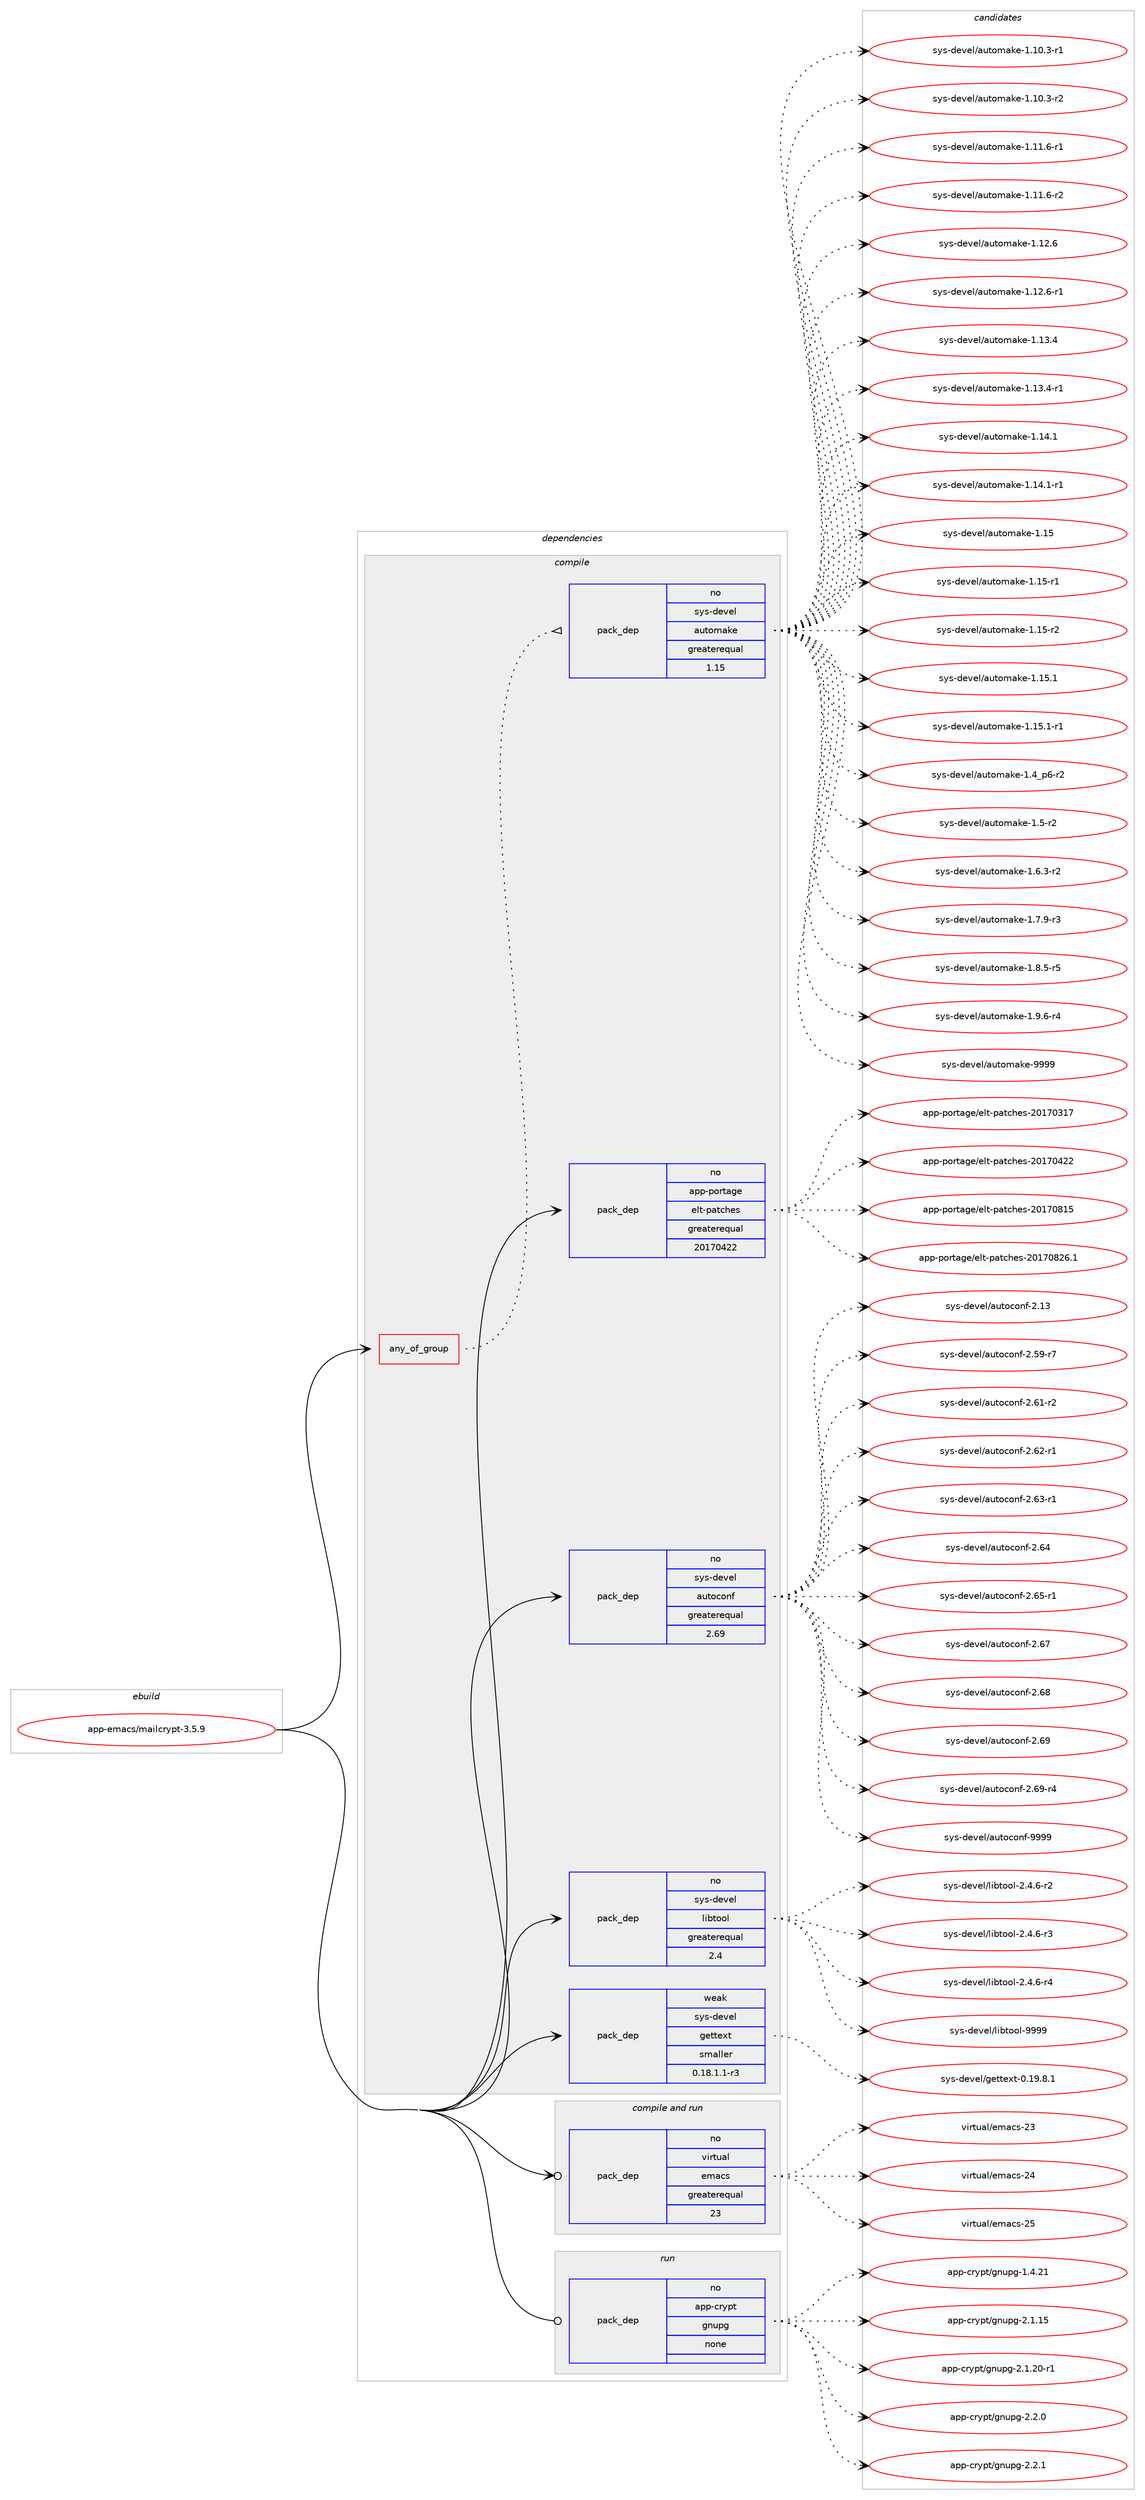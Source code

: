 digraph prolog {

# *************
# Graph options
# *************

newrank=true;
concentrate=true;
compound=true;
graph [rankdir=LR,fontname=Helvetica,fontsize=10,ranksep=1.5];#, ranksep=2.5, nodesep=0.2];
edge  [arrowhead=vee];
node  [fontname=Helvetica,fontsize=10];

# **********
# The ebuild
# **********

subgraph cluster_leftcol {
color=gray;
rank=same;
label=<<i>ebuild</i>>;
id [label="app-emacs/mailcrypt-3.5.9", color=red, width=4, href="../app-emacs/mailcrypt-3.5.9.svg"];
}

# ****************
# The dependencies
# ****************

subgraph cluster_midcol {
color=gray;
label=<<i>dependencies</i>>;
subgraph cluster_compile {
fillcolor="#eeeeee";
style=filled;
label=<<i>compile</i>>;
subgraph any406 {
dependency19958 [label=<<TABLE BORDER="0" CELLBORDER="1" CELLSPACING="0" CELLPADDING="4"><TR><TD CELLPADDING="10">any_of_group</TD></TR></TABLE>>, shape=none, color=red];subgraph pack14621 {
dependency19959 [label=<<TABLE BORDER="0" CELLBORDER="1" CELLSPACING="0" CELLPADDING="4" WIDTH="220"><TR><TD ROWSPAN="6" CELLPADDING="30">pack_dep</TD></TR><TR><TD WIDTH="110">no</TD></TR><TR><TD>sys-devel</TD></TR><TR><TD>automake</TD></TR><TR><TD>greaterequal</TD></TR><TR><TD>1.15</TD></TR></TABLE>>, shape=none, color=blue];
}
dependency19958:e -> dependency19959:w [weight=20,style="dotted",arrowhead="oinv"];
}
id:e -> dependency19958:w [weight=20,style="solid",arrowhead="vee"];
subgraph pack14622 {
dependency19960 [label=<<TABLE BORDER="0" CELLBORDER="1" CELLSPACING="0" CELLPADDING="4" WIDTH="220"><TR><TD ROWSPAN="6" CELLPADDING="30">pack_dep</TD></TR><TR><TD WIDTH="110">no</TD></TR><TR><TD>app-portage</TD></TR><TR><TD>elt-patches</TD></TR><TR><TD>greaterequal</TD></TR><TR><TD>20170422</TD></TR></TABLE>>, shape=none, color=blue];
}
id:e -> dependency19960:w [weight=20,style="solid",arrowhead="vee"];
subgraph pack14623 {
dependency19961 [label=<<TABLE BORDER="0" CELLBORDER="1" CELLSPACING="0" CELLPADDING="4" WIDTH="220"><TR><TD ROWSPAN="6" CELLPADDING="30">pack_dep</TD></TR><TR><TD WIDTH="110">no</TD></TR><TR><TD>sys-devel</TD></TR><TR><TD>autoconf</TD></TR><TR><TD>greaterequal</TD></TR><TR><TD>2.69</TD></TR></TABLE>>, shape=none, color=blue];
}
id:e -> dependency19961:w [weight=20,style="solid",arrowhead="vee"];
subgraph pack14624 {
dependency19962 [label=<<TABLE BORDER="0" CELLBORDER="1" CELLSPACING="0" CELLPADDING="4" WIDTH="220"><TR><TD ROWSPAN="6" CELLPADDING="30">pack_dep</TD></TR><TR><TD WIDTH="110">no</TD></TR><TR><TD>sys-devel</TD></TR><TR><TD>libtool</TD></TR><TR><TD>greaterequal</TD></TR><TR><TD>2.4</TD></TR></TABLE>>, shape=none, color=blue];
}
id:e -> dependency19962:w [weight=20,style="solid",arrowhead="vee"];
subgraph pack14625 {
dependency19963 [label=<<TABLE BORDER="0" CELLBORDER="1" CELLSPACING="0" CELLPADDING="4" WIDTH="220"><TR><TD ROWSPAN="6" CELLPADDING="30">pack_dep</TD></TR><TR><TD WIDTH="110">weak</TD></TR><TR><TD>sys-devel</TD></TR><TR><TD>gettext</TD></TR><TR><TD>smaller</TD></TR><TR><TD>0.18.1.1-r3</TD></TR></TABLE>>, shape=none, color=blue];
}
id:e -> dependency19963:w [weight=20,style="solid",arrowhead="vee"];
}
subgraph cluster_compileandrun {
fillcolor="#eeeeee";
style=filled;
label=<<i>compile and run</i>>;
subgraph pack14626 {
dependency19964 [label=<<TABLE BORDER="0" CELLBORDER="1" CELLSPACING="0" CELLPADDING="4" WIDTH="220"><TR><TD ROWSPAN="6" CELLPADDING="30">pack_dep</TD></TR><TR><TD WIDTH="110">no</TD></TR><TR><TD>virtual</TD></TR><TR><TD>emacs</TD></TR><TR><TD>greaterequal</TD></TR><TR><TD>23</TD></TR></TABLE>>, shape=none, color=blue];
}
id:e -> dependency19964:w [weight=20,style="solid",arrowhead="odotvee"];
}
subgraph cluster_run {
fillcolor="#eeeeee";
style=filled;
label=<<i>run</i>>;
subgraph pack14627 {
dependency19965 [label=<<TABLE BORDER="0" CELLBORDER="1" CELLSPACING="0" CELLPADDING="4" WIDTH="220"><TR><TD ROWSPAN="6" CELLPADDING="30">pack_dep</TD></TR><TR><TD WIDTH="110">no</TD></TR><TR><TD>app-crypt</TD></TR><TR><TD>gnupg</TD></TR><TR><TD>none</TD></TR><TR><TD></TD></TR></TABLE>>, shape=none, color=blue];
}
id:e -> dependency19965:w [weight=20,style="solid",arrowhead="odot"];
}
}

# **************
# The candidates
# **************

subgraph cluster_choices {
rank=same;
color=gray;
label=<<i>candidates</i>>;

subgraph choice14621 {
color=black;
nodesep=1;
choice11512111545100101118101108479711711611110997107101454946494846514511449 [label="sys-devel/automake-1.10.3-r1", color=red, width=4,href="../sys-devel/automake-1.10.3-r1.svg"];
choice11512111545100101118101108479711711611110997107101454946494846514511450 [label="sys-devel/automake-1.10.3-r2", color=red, width=4,href="../sys-devel/automake-1.10.3-r2.svg"];
choice11512111545100101118101108479711711611110997107101454946494946544511449 [label="sys-devel/automake-1.11.6-r1", color=red, width=4,href="../sys-devel/automake-1.11.6-r1.svg"];
choice11512111545100101118101108479711711611110997107101454946494946544511450 [label="sys-devel/automake-1.11.6-r2", color=red, width=4,href="../sys-devel/automake-1.11.6-r2.svg"];
choice1151211154510010111810110847971171161111099710710145494649504654 [label="sys-devel/automake-1.12.6", color=red, width=4,href="../sys-devel/automake-1.12.6.svg"];
choice11512111545100101118101108479711711611110997107101454946495046544511449 [label="sys-devel/automake-1.12.6-r1", color=red, width=4,href="../sys-devel/automake-1.12.6-r1.svg"];
choice1151211154510010111810110847971171161111099710710145494649514652 [label="sys-devel/automake-1.13.4", color=red, width=4,href="../sys-devel/automake-1.13.4.svg"];
choice11512111545100101118101108479711711611110997107101454946495146524511449 [label="sys-devel/automake-1.13.4-r1", color=red, width=4,href="../sys-devel/automake-1.13.4-r1.svg"];
choice1151211154510010111810110847971171161111099710710145494649524649 [label="sys-devel/automake-1.14.1", color=red, width=4,href="../sys-devel/automake-1.14.1.svg"];
choice11512111545100101118101108479711711611110997107101454946495246494511449 [label="sys-devel/automake-1.14.1-r1", color=red, width=4,href="../sys-devel/automake-1.14.1-r1.svg"];
choice115121115451001011181011084797117116111109971071014549464953 [label="sys-devel/automake-1.15", color=red, width=4,href="../sys-devel/automake-1.15.svg"];
choice1151211154510010111810110847971171161111099710710145494649534511449 [label="sys-devel/automake-1.15-r1", color=red, width=4,href="../sys-devel/automake-1.15-r1.svg"];
choice1151211154510010111810110847971171161111099710710145494649534511450 [label="sys-devel/automake-1.15-r2", color=red, width=4,href="../sys-devel/automake-1.15-r2.svg"];
choice1151211154510010111810110847971171161111099710710145494649534649 [label="sys-devel/automake-1.15.1", color=red, width=4,href="../sys-devel/automake-1.15.1.svg"];
choice11512111545100101118101108479711711611110997107101454946495346494511449 [label="sys-devel/automake-1.15.1-r1", color=red, width=4,href="../sys-devel/automake-1.15.1-r1.svg"];
choice115121115451001011181011084797117116111109971071014549465295112544511450 [label="sys-devel/automake-1.4_p6-r2", color=red, width=4,href="../sys-devel/automake-1.4_p6-r2.svg"];
choice11512111545100101118101108479711711611110997107101454946534511450 [label="sys-devel/automake-1.5-r2", color=red, width=4,href="../sys-devel/automake-1.5-r2.svg"];
choice115121115451001011181011084797117116111109971071014549465446514511450 [label="sys-devel/automake-1.6.3-r2", color=red, width=4,href="../sys-devel/automake-1.6.3-r2.svg"];
choice115121115451001011181011084797117116111109971071014549465546574511451 [label="sys-devel/automake-1.7.9-r3", color=red, width=4,href="../sys-devel/automake-1.7.9-r3.svg"];
choice115121115451001011181011084797117116111109971071014549465646534511453 [label="sys-devel/automake-1.8.5-r5", color=red, width=4,href="../sys-devel/automake-1.8.5-r5.svg"];
choice115121115451001011181011084797117116111109971071014549465746544511452 [label="sys-devel/automake-1.9.6-r4", color=red, width=4,href="../sys-devel/automake-1.9.6-r4.svg"];
choice115121115451001011181011084797117116111109971071014557575757 [label="sys-devel/automake-9999", color=red, width=4,href="../sys-devel/automake-9999.svg"];
dependency19959:e -> choice11512111545100101118101108479711711611110997107101454946494846514511449:w [style=dotted,weight="100"];
dependency19959:e -> choice11512111545100101118101108479711711611110997107101454946494846514511450:w [style=dotted,weight="100"];
dependency19959:e -> choice11512111545100101118101108479711711611110997107101454946494946544511449:w [style=dotted,weight="100"];
dependency19959:e -> choice11512111545100101118101108479711711611110997107101454946494946544511450:w [style=dotted,weight="100"];
dependency19959:e -> choice1151211154510010111810110847971171161111099710710145494649504654:w [style=dotted,weight="100"];
dependency19959:e -> choice11512111545100101118101108479711711611110997107101454946495046544511449:w [style=dotted,weight="100"];
dependency19959:e -> choice1151211154510010111810110847971171161111099710710145494649514652:w [style=dotted,weight="100"];
dependency19959:e -> choice11512111545100101118101108479711711611110997107101454946495146524511449:w [style=dotted,weight="100"];
dependency19959:e -> choice1151211154510010111810110847971171161111099710710145494649524649:w [style=dotted,weight="100"];
dependency19959:e -> choice11512111545100101118101108479711711611110997107101454946495246494511449:w [style=dotted,weight="100"];
dependency19959:e -> choice115121115451001011181011084797117116111109971071014549464953:w [style=dotted,weight="100"];
dependency19959:e -> choice1151211154510010111810110847971171161111099710710145494649534511449:w [style=dotted,weight="100"];
dependency19959:e -> choice1151211154510010111810110847971171161111099710710145494649534511450:w [style=dotted,weight="100"];
dependency19959:e -> choice1151211154510010111810110847971171161111099710710145494649534649:w [style=dotted,weight="100"];
dependency19959:e -> choice11512111545100101118101108479711711611110997107101454946495346494511449:w [style=dotted,weight="100"];
dependency19959:e -> choice115121115451001011181011084797117116111109971071014549465295112544511450:w [style=dotted,weight="100"];
dependency19959:e -> choice11512111545100101118101108479711711611110997107101454946534511450:w [style=dotted,weight="100"];
dependency19959:e -> choice115121115451001011181011084797117116111109971071014549465446514511450:w [style=dotted,weight="100"];
dependency19959:e -> choice115121115451001011181011084797117116111109971071014549465546574511451:w [style=dotted,weight="100"];
dependency19959:e -> choice115121115451001011181011084797117116111109971071014549465646534511453:w [style=dotted,weight="100"];
dependency19959:e -> choice115121115451001011181011084797117116111109971071014549465746544511452:w [style=dotted,weight="100"];
dependency19959:e -> choice115121115451001011181011084797117116111109971071014557575757:w [style=dotted,weight="100"];
}
subgraph choice14622 {
color=black;
nodesep=1;
choice97112112451121111141169710310147101108116451129711699104101115455048495548514955 [label="app-portage/elt-patches-20170317", color=red, width=4,href="../app-portage/elt-patches-20170317.svg"];
choice97112112451121111141169710310147101108116451129711699104101115455048495548525050 [label="app-portage/elt-patches-20170422", color=red, width=4,href="../app-portage/elt-patches-20170422.svg"];
choice97112112451121111141169710310147101108116451129711699104101115455048495548564953 [label="app-portage/elt-patches-20170815", color=red, width=4,href="../app-portage/elt-patches-20170815.svg"];
choice971121124511211111411697103101471011081164511297116991041011154550484955485650544649 [label="app-portage/elt-patches-20170826.1", color=red, width=4,href="../app-portage/elt-patches-20170826.1.svg"];
dependency19960:e -> choice97112112451121111141169710310147101108116451129711699104101115455048495548514955:w [style=dotted,weight="100"];
dependency19960:e -> choice97112112451121111141169710310147101108116451129711699104101115455048495548525050:w [style=dotted,weight="100"];
dependency19960:e -> choice97112112451121111141169710310147101108116451129711699104101115455048495548564953:w [style=dotted,weight="100"];
dependency19960:e -> choice971121124511211111411697103101471011081164511297116991041011154550484955485650544649:w [style=dotted,weight="100"];
}
subgraph choice14623 {
color=black;
nodesep=1;
choice115121115451001011181011084797117116111991111101024550464951 [label="sys-devel/autoconf-2.13", color=red, width=4,href="../sys-devel/autoconf-2.13.svg"];
choice1151211154510010111810110847971171161119911111010245504653574511455 [label="sys-devel/autoconf-2.59-r7", color=red, width=4,href="../sys-devel/autoconf-2.59-r7.svg"];
choice1151211154510010111810110847971171161119911111010245504654494511450 [label="sys-devel/autoconf-2.61-r2", color=red, width=4,href="../sys-devel/autoconf-2.61-r2.svg"];
choice1151211154510010111810110847971171161119911111010245504654504511449 [label="sys-devel/autoconf-2.62-r1", color=red, width=4,href="../sys-devel/autoconf-2.62-r1.svg"];
choice1151211154510010111810110847971171161119911111010245504654514511449 [label="sys-devel/autoconf-2.63-r1", color=red, width=4,href="../sys-devel/autoconf-2.63-r1.svg"];
choice115121115451001011181011084797117116111991111101024550465452 [label="sys-devel/autoconf-2.64", color=red, width=4,href="../sys-devel/autoconf-2.64.svg"];
choice1151211154510010111810110847971171161119911111010245504654534511449 [label="sys-devel/autoconf-2.65-r1", color=red, width=4,href="../sys-devel/autoconf-2.65-r1.svg"];
choice115121115451001011181011084797117116111991111101024550465455 [label="sys-devel/autoconf-2.67", color=red, width=4,href="../sys-devel/autoconf-2.67.svg"];
choice115121115451001011181011084797117116111991111101024550465456 [label="sys-devel/autoconf-2.68", color=red, width=4,href="../sys-devel/autoconf-2.68.svg"];
choice115121115451001011181011084797117116111991111101024550465457 [label="sys-devel/autoconf-2.69", color=red, width=4,href="../sys-devel/autoconf-2.69.svg"];
choice1151211154510010111810110847971171161119911111010245504654574511452 [label="sys-devel/autoconf-2.69-r4", color=red, width=4,href="../sys-devel/autoconf-2.69-r4.svg"];
choice115121115451001011181011084797117116111991111101024557575757 [label="sys-devel/autoconf-9999", color=red, width=4,href="../sys-devel/autoconf-9999.svg"];
dependency19961:e -> choice115121115451001011181011084797117116111991111101024550464951:w [style=dotted,weight="100"];
dependency19961:e -> choice1151211154510010111810110847971171161119911111010245504653574511455:w [style=dotted,weight="100"];
dependency19961:e -> choice1151211154510010111810110847971171161119911111010245504654494511450:w [style=dotted,weight="100"];
dependency19961:e -> choice1151211154510010111810110847971171161119911111010245504654504511449:w [style=dotted,weight="100"];
dependency19961:e -> choice1151211154510010111810110847971171161119911111010245504654514511449:w [style=dotted,weight="100"];
dependency19961:e -> choice115121115451001011181011084797117116111991111101024550465452:w [style=dotted,weight="100"];
dependency19961:e -> choice1151211154510010111810110847971171161119911111010245504654534511449:w [style=dotted,weight="100"];
dependency19961:e -> choice115121115451001011181011084797117116111991111101024550465455:w [style=dotted,weight="100"];
dependency19961:e -> choice115121115451001011181011084797117116111991111101024550465456:w [style=dotted,weight="100"];
dependency19961:e -> choice115121115451001011181011084797117116111991111101024550465457:w [style=dotted,weight="100"];
dependency19961:e -> choice1151211154510010111810110847971171161119911111010245504654574511452:w [style=dotted,weight="100"];
dependency19961:e -> choice115121115451001011181011084797117116111991111101024557575757:w [style=dotted,weight="100"];
}
subgraph choice14624 {
color=black;
nodesep=1;
choice1151211154510010111810110847108105981161111111084550465246544511450 [label="sys-devel/libtool-2.4.6-r2", color=red, width=4,href="../sys-devel/libtool-2.4.6-r2.svg"];
choice1151211154510010111810110847108105981161111111084550465246544511451 [label="sys-devel/libtool-2.4.6-r3", color=red, width=4,href="../sys-devel/libtool-2.4.6-r3.svg"];
choice1151211154510010111810110847108105981161111111084550465246544511452 [label="sys-devel/libtool-2.4.6-r4", color=red, width=4,href="../sys-devel/libtool-2.4.6-r4.svg"];
choice1151211154510010111810110847108105981161111111084557575757 [label="sys-devel/libtool-9999", color=red, width=4,href="../sys-devel/libtool-9999.svg"];
dependency19962:e -> choice1151211154510010111810110847108105981161111111084550465246544511450:w [style=dotted,weight="100"];
dependency19962:e -> choice1151211154510010111810110847108105981161111111084550465246544511451:w [style=dotted,weight="100"];
dependency19962:e -> choice1151211154510010111810110847108105981161111111084550465246544511452:w [style=dotted,weight="100"];
dependency19962:e -> choice1151211154510010111810110847108105981161111111084557575757:w [style=dotted,weight="100"];
}
subgraph choice14625 {
color=black;
nodesep=1;
choice1151211154510010111810110847103101116116101120116454846495746564649 [label="sys-devel/gettext-0.19.8.1", color=red, width=4,href="../sys-devel/gettext-0.19.8.1.svg"];
dependency19963:e -> choice1151211154510010111810110847103101116116101120116454846495746564649:w [style=dotted,weight="100"];
}
subgraph choice14626 {
color=black;
nodesep=1;
choice11810511411611797108471011099799115455051 [label="virtual/emacs-23", color=red, width=4,href="../virtual/emacs-23.svg"];
choice11810511411611797108471011099799115455052 [label="virtual/emacs-24", color=red, width=4,href="../virtual/emacs-24.svg"];
choice11810511411611797108471011099799115455053 [label="virtual/emacs-25", color=red, width=4,href="../virtual/emacs-25.svg"];
dependency19964:e -> choice11810511411611797108471011099799115455051:w [style=dotted,weight="100"];
dependency19964:e -> choice11810511411611797108471011099799115455052:w [style=dotted,weight="100"];
dependency19964:e -> choice11810511411611797108471011099799115455053:w [style=dotted,weight="100"];
}
subgraph choice14627 {
color=black;
nodesep=1;
choice9711211245991141211121164710311011711210345494652465049 [label="app-crypt/gnupg-1.4.21", color=red, width=4,href="../app-crypt/gnupg-1.4.21.svg"];
choice9711211245991141211121164710311011711210345504649464953 [label="app-crypt/gnupg-2.1.15", color=red, width=4,href="../app-crypt/gnupg-2.1.15.svg"];
choice97112112459911412111211647103110117112103455046494650484511449 [label="app-crypt/gnupg-2.1.20-r1", color=red, width=4,href="../app-crypt/gnupg-2.1.20-r1.svg"];
choice97112112459911412111211647103110117112103455046504648 [label="app-crypt/gnupg-2.2.0", color=red, width=4,href="../app-crypt/gnupg-2.2.0.svg"];
choice97112112459911412111211647103110117112103455046504649 [label="app-crypt/gnupg-2.2.1", color=red, width=4,href="../app-crypt/gnupg-2.2.1.svg"];
dependency19965:e -> choice9711211245991141211121164710311011711210345494652465049:w [style=dotted,weight="100"];
dependency19965:e -> choice9711211245991141211121164710311011711210345504649464953:w [style=dotted,weight="100"];
dependency19965:e -> choice97112112459911412111211647103110117112103455046494650484511449:w [style=dotted,weight="100"];
dependency19965:e -> choice97112112459911412111211647103110117112103455046504648:w [style=dotted,weight="100"];
dependency19965:e -> choice97112112459911412111211647103110117112103455046504649:w [style=dotted,weight="100"];
}
}

}
